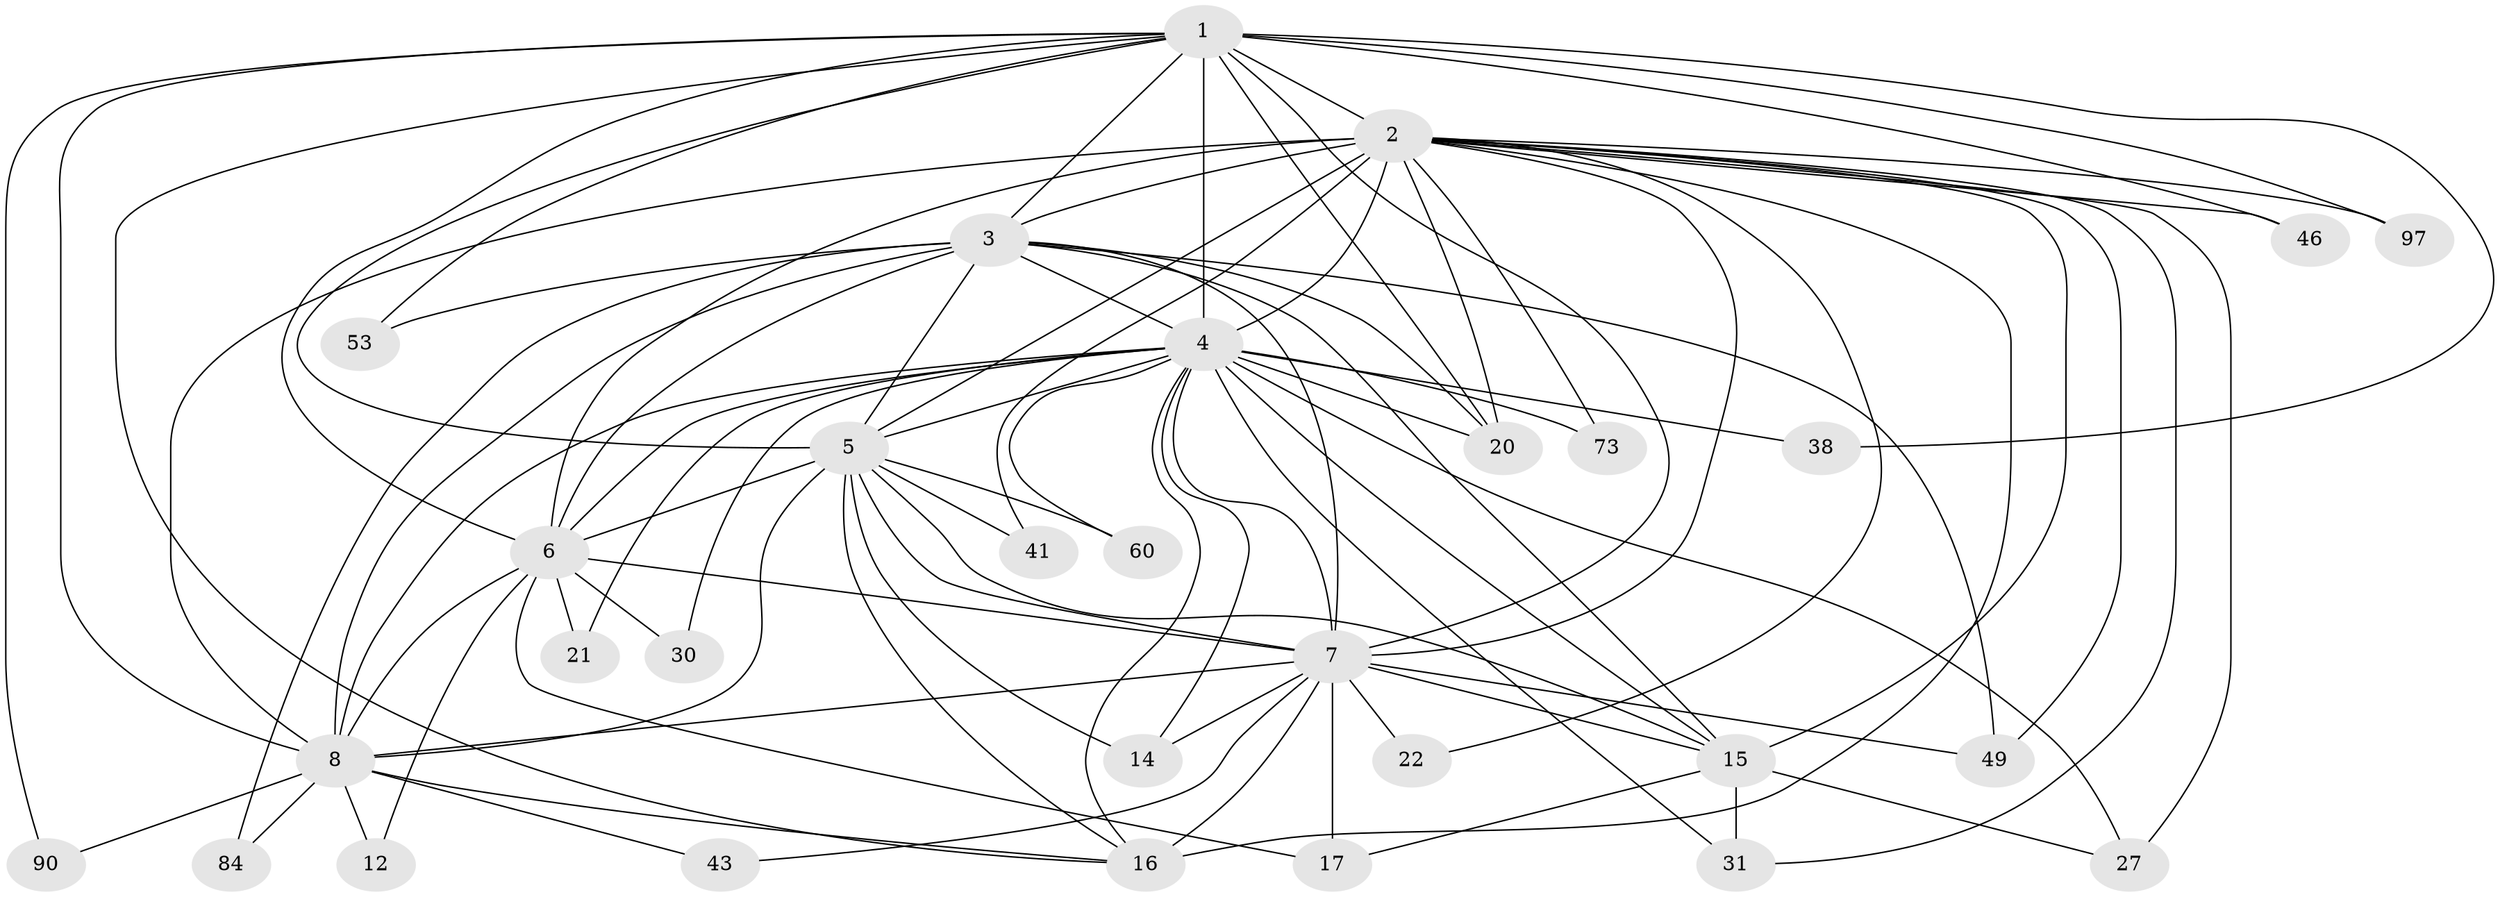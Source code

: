 // original degree distribution, {24: 0.00980392156862745, 22: 0.00980392156862745, 16: 0.0196078431372549, 28: 0.00980392156862745, 19: 0.0196078431372549, 18: 0.029411764705882353, 6: 0.0392156862745098, 2: 0.5588235294117647, 3: 0.17647058823529413, 9: 0.0196078431372549, 4: 0.0784313725490196, 8: 0.00980392156862745, 5: 0.0196078431372549}
// Generated by graph-tools (version 1.1) at 2025/17/03/04/25 18:17:45]
// undirected, 30 vertices, 86 edges
graph export_dot {
graph [start="1"]
  node [color=gray90,style=filled];
  1 [super="+71+26+40"];
  2 [super="+48+83+9+11+23"];
  3 [super="+59"];
  4 [super="+44+55+80+24"];
  5 [super="+64+19+88"];
  6 [super="+70+50+37"];
  7 [super="+25+18+28+13"];
  8;
  12;
  14;
  15 [super="+76+33"];
  16 [super="+95+62+63"];
  17;
  20 [super="+75+56"];
  21;
  22;
  27 [super="+39"];
  30;
  31 [super="+72"];
  38;
  41;
  43;
  46 [super="+68"];
  49 [super="+67"];
  53;
  60 [super="+100"];
  73;
  84;
  90;
  97;
  1 -- 2 [weight=6];
  1 -- 3;
  1 -- 4 [weight=4];
  1 -- 5 [weight=2];
  1 -- 6 [weight=2];
  1 -- 7 [weight=2];
  1 -- 8;
  1 -- 20;
  1 -- 38;
  1 -- 53;
  1 -- 90;
  1 -- 97;
  1 -- 46;
  1 -- 16;
  2 -- 3 [weight=3];
  2 -- 4 [weight=8];
  2 -- 5 [weight=5];
  2 -- 6 [weight=5];
  2 -- 7 [weight=6];
  2 -- 8 [weight=3];
  2 -- 41;
  2 -- 49;
  2 -- 16;
  2 -- 27;
  2 -- 20 [weight=3];
  2 -- 15 [weight=3];
  2 -- 97;
  2 -- 73;
  2 -- 46 [weight=2];
  2 -- 22;
  2 -- 31;
  3 -- 4 [weight=2];
  3 -- 5 [weight=2];
  3 -- 6;
  3 -- 7;
  3 -- 8;
  3 -- 15;
  3 -- 20;
  3 -- 53;
  3 -- 84;
  3 -- 49;
  4 -- 5;
  4 -- 6 [weight=3];
  4 -- 7 [weight=4];
  4 -- 8 [weight=2];
  4 -- 14;
  4 -- 21;
  4 -- 27;
  4 -- 30;
  4 -- 31;
  4 -- 38;
  4 -- 60;
  4 -- 73;
  4 -- 20;
  4 -- 15 [weight=2];
  4 -- 16;
  5 -- 6 [weight=2];
  5 -- 7 [weight=4];
  5 -- 8 [weight=3];
  5 -- 15;
  5 -- 16;
  5 -- 41;
  5 -- 60 [weight=2];
  5 -- 14;
  6 -- 7 [weight=3];
  6 -- 8;
  6 -- 12;
  6 -- 17;
  6 -- 21;
  6 -- 30;
  7 -- 8 [weight=3];
  7 -- 14;
  7 -- 16 [weight=3];
  7 -- 49;
  7 -- 15 [weight=2];
  7 -- 43;
  7 -- 17;
  7 -- 22;
  8 -- 12;
  8 -- 16;
  8 -- 43;
  8 -- 84;
  8 -- 90;
  15 -- 17;
  15 -- 27;
  15 -- 31;
}
